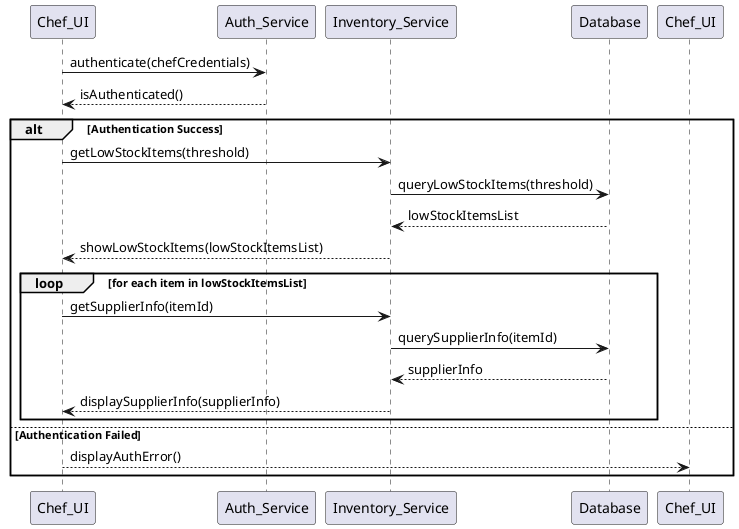@startuml
participant Chef_UI as UI
participant Auth_Service as Auth
participant Inventory_Service as Inventory
participant Database as DB

UI -> Auth: authenticate(chefCredentials)
Auth --> UI: isAuthenticated()

alt Authentication Success
    UI -> Inventory: getLowStockItems(threshold)
    Inventory -> DB: queryLowStockItems(threshold)
    DB --> Inventory: lowStockItemsList
    Inventory --> UI: showLowStockItems(lowStockItemsList)
    loop for each item in lowStockItemsList
        UI -> Inventory: getSupplierInfo(itemId)
        Inventory -> DB: querySupplierInfo(itemId)
        DB --> Inventory: supplierInfo
        Inventory --> UI: displaySupplierInfo(supplierInfo)
    end
else Authentication Failed
    UI --> Chef_UI: displayAuthError()
end

@enduml